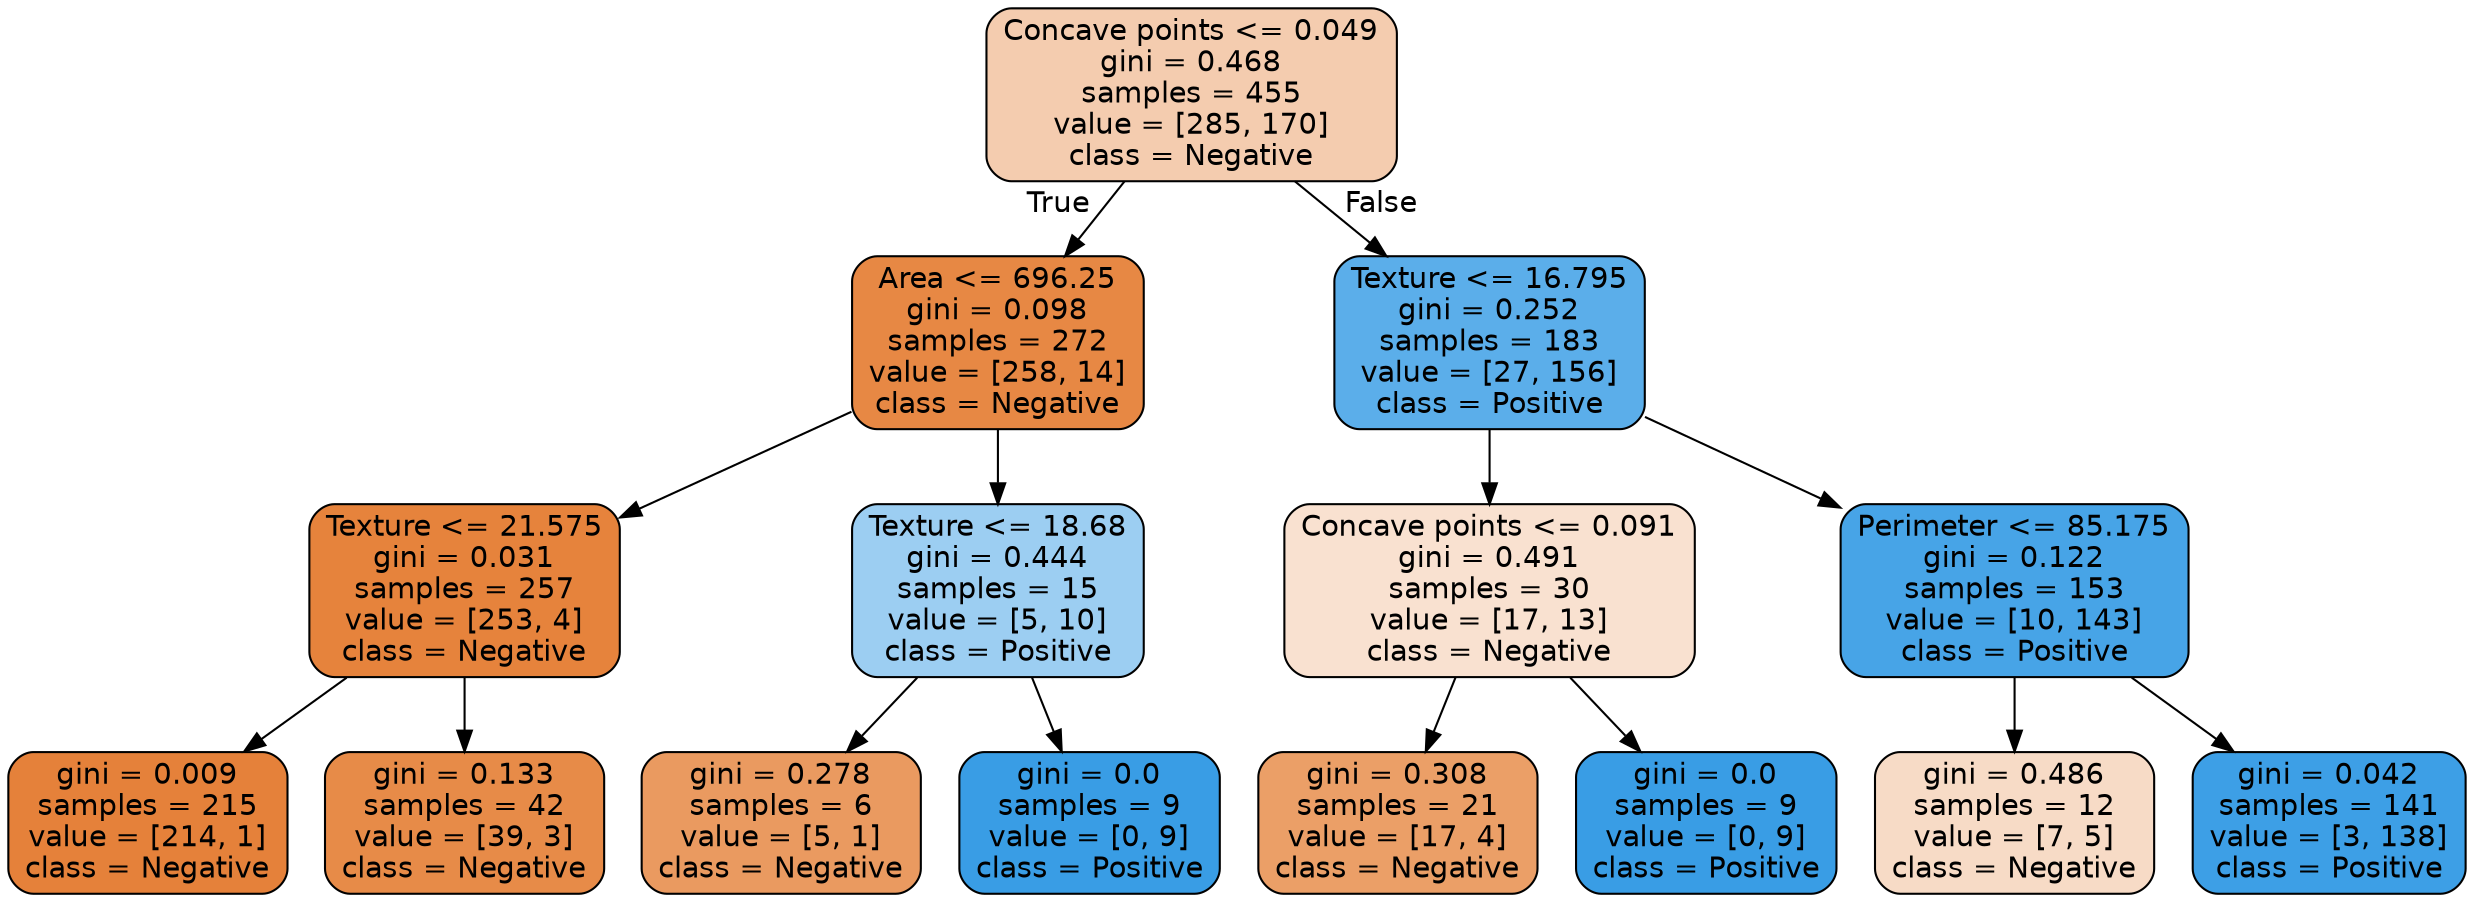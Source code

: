 digraph Tree {
node [shape=box, style="filled, rounded", color="black", fontname=helvetica] ;
edge [fontname=helvetica] ;
0 [label="Concave points <= 0.049\ngini = 0.468\nsamples = 455\nvalue = [285, 170]\nclass = Negative", fillcolor="#e5813967"] ;
1 [label="Area <= 696.25\ngini = 0.098\nsamples = 272\nvalue = [258, 14]\nclass = Negative", fillcolor="#e58139f1"] ;
0 -> 1 [labeldistance=2.5, labelangle=45, headlabel="True"] ;
2 [label="Texture <= 21.575\ngini = 0.031\nsamples = 257\nvalue = [253, 4]\nclass = Negative", fillcolor="#e58139fb"] ;
1 -> 2 ;
3 [label="gini = 0.009\nsamples = 215\nvalue = [214, 1]\nclass = Negative", fillcolor="#e58139fe"] ;
2 -> 3 ;
4 [label="gini = 0.133\nsamples = 42\nvalue = [39, 3]\nclass = Negative", fillcolor="#e58139eb"] ;
2 -> 4 ;
5 [label="Texture <= 18.68\ngini = 0.444\nsamples = 15\nvalue = [5, 10]\nclass = Positive", fillcolor="#399de57f"] ;
1 -> 5 ;
6 [label="gini = 0.278\nsamples = 6\nvalue = [5, 1]\nclass = Negative", fillcolor="#e58139cc"] ;
5 -> 6 ;
7 [label="gini = 0.0\nsamples = 9\nvalue = [0, 9]\nclass = Positive", fillcolor="#399de5ff"] ;
5 -> 7 ;
8 [label="Texture <= 16.795\ngini = 0.252\nsamples = 183\nvalue = [27, 156]\nclass = Positive", fillcolor="#399de5d3"] ;
0 -> 8 [labeldistance=2.5, labelangle=-45, headlabel="False"] ;
9 [label="Concave points <= 0.091\ngini = 0.491\nsamples = 30\nvalue = [17, 13]\nclass = Negative", fillcolor="#e581393c"] ;
8 -> 9 ;
10 [label="gini = 0.308\nsamples = 21\nvalue = [17, 4]\nclass = Negative", fillcolor="#e58139c3"] ;
9 -> 10 ;
11 [label="gini = 0.0\nsamples = 9\nvalue = [0, 9]\nclass = Positive", fillcolor="#399de5ff"] ;
9 -> 11 ;
12 [label="Perimeter <= 85.175\ngini = 0.122\nsamples = 153\nvalue = [10, 143]\nclass = Positive", fillcolor="#399de5ed"] ;
8 -> 12 ;
13 [label="gini = 0.486\nsamples = 12\nvalue = [7, 5]\nclass = Negative", fillcolor="#e5813949"] ;
12 -> 13 ;
14 [label="gini = 0.042\nsamples = 141\nvalue = [3, 138]\nclass = Positive", fillcolor="#399de5f9"] ;
12 -> 14 ;
}